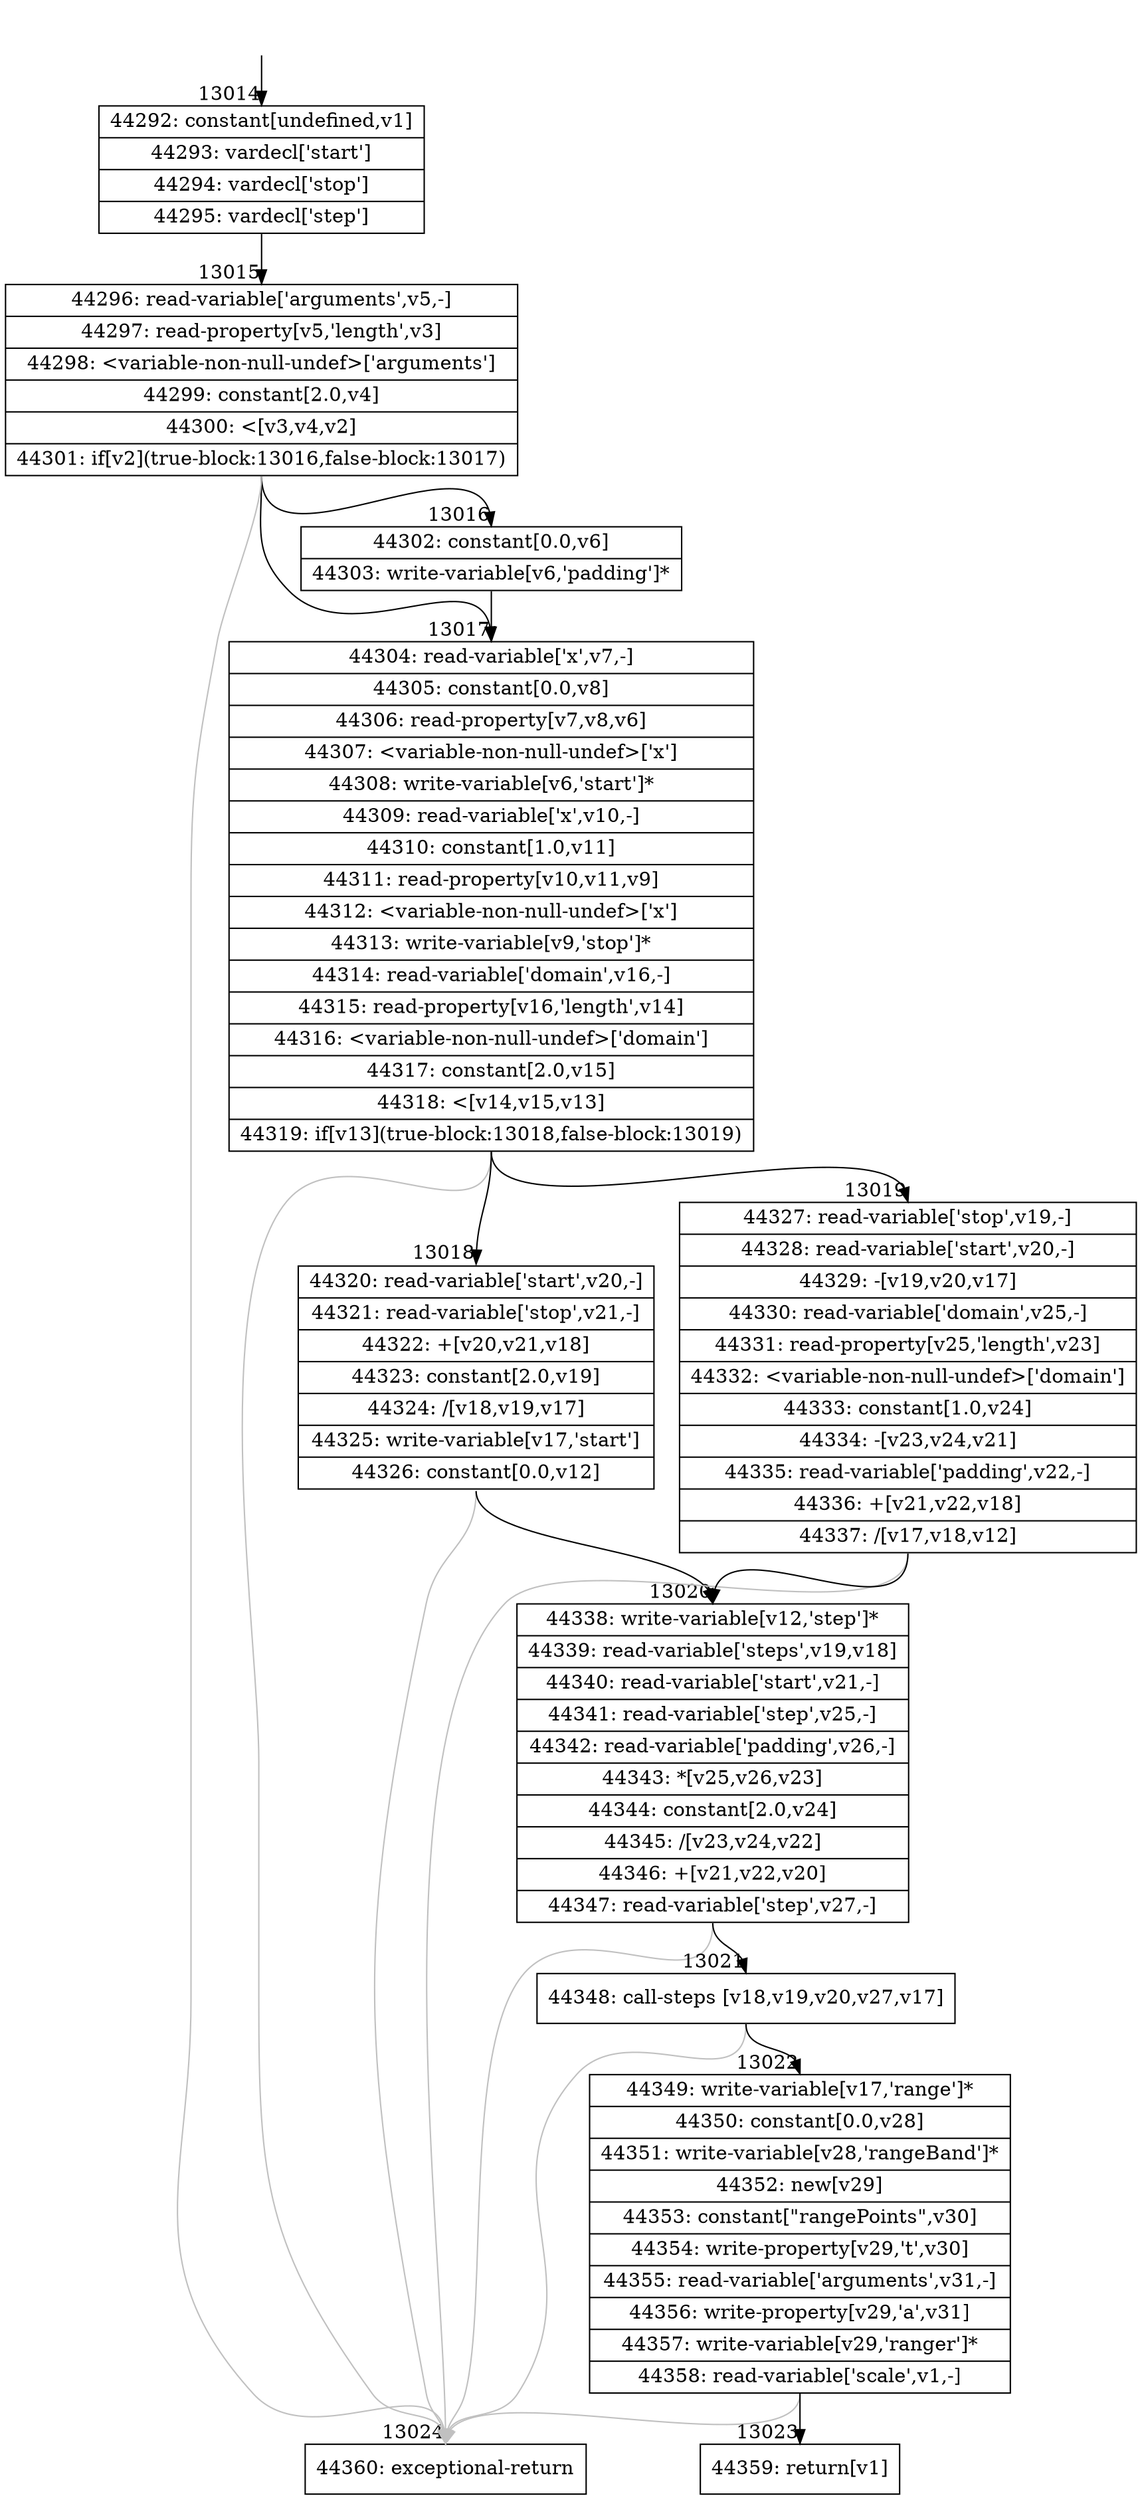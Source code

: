 digraph {
rankdir="TD"
BB_entry1207[shape=none,label=""];
BB_entry1207 -> BB13014 [tailport=s, headport=n, headlabel="    13014"]
BB13014 [shape=record label="{44292: constant[undefined,v1]|44293: vardecl['start']|44294: vardecl['stop']|44295: vardecl['step']}" ] 
BB13014 -> BB13015 [tailport=s, headport=n, headlabel="      13015"]
BB13015 [shape=record label="{44296: read-variable['arguments',v5,-]|44297: read-property[v5,'length',v3]|44298: \<variable-non-null-undef\>['arguments']|44299: constant[2.0,v4]|44300: \<[v3,v4,v2]|44301: if[v2](true-block:13016,false-block:13017)}" ] 
BB13015 -> BB13016 [tailport=s, headport=n, headlabel="      13016"]
BB13015 -> BB13017 [tailport=s, headport=n, headlabel="      13017"]
BB13015 -> BB13024 [tailport=s, headport=n, color=gray, headlabel="      13024"]
BB13016 [shape=record label="{44302: constant[0.0,v6]|44303: write-variable[v6,'padding']*}" ] 
BB13016 -> BB13017 [tailport=s, headport=n]
BB13017 [shape=record label="{44304: read-variable['x',v7,-]|44305: constant[0.0,v8]|44306: read-property[v7,v8,v6]|44307: \<variable-non-null-undef\>['x']|44308: write-variable[v6,'start']*|44309: read-variable['x',v10,-]|44310: constant[1.0,v11]|44311: read-property[v10,v11,v9]|44312: \<variable-non-null-undef\>['x']|44313: write-variable[v9,'stop']*|44314: read-variable['domain',v16,-]|44315: read-property[v16,'length',v14]|44316: \<variable-non-null-undef\>['domain']|44317: constant[2.0,v15]|44318: \<[v14,v15,v13]|44319: if[v13](true-block:13018,false-block:13019)}" ] 
BB13017 -> BB13018 [tailport=s, headport=n, headlabel="      13018"]
BB13017 -> BB13019 [tailport=s, headport=n, headlabel="      13019"]
BB13017 -> BB13024 [tailport=s, headport=n, color=gray]
BB13018 [shape=record label="{44320: read-variable['start',v20,-]|44321: read-variable['stop',v21,-]|44322: +[v20,v21,v18]|44323: constant[2.0,v19]|44324: /[v18,v19,v17]|44325: write-variable[v17,'start']|44326: constant[0.0,v12]}" ] 
BB13018 -> BB13020 [tailport=s, headport=n, headlabel="      13020"]
BB13018 -> BB13024 [tailport=s, headport=n, color=gray]
BB13019 [shape=record label="{44327: read-variable['stop',v19,-]|44328: read-variable['start',v20,-]|44329: -[v19,v20,v17]|44330: read-variable['domain',v25,-]|44331: read-property[v25,'length',v23]|44332: \<variable-non-null-undef\>['domain']|44333: constant[1.0,v24]|44334: -[v23,v24,v21]|44335: read-variable['padding',v22,-]|44336: +[v21,v22,v18]|44337: /[v17,v18,v12]}" ] 
BB13019 -> BB13020 [tailport=s, headport=n]
BB13019 -> BB13024 [tailport=s, headport=n, color=gray]
BB13020 [shape=record label="{44338: write-variable[v12,'step']*|44339: read-variable['steps',v19,v18]|44340: read-variable['start',v21,-]|44341: read-variable['step',v25,-]|44342: read-variable['padding',v26,-]|44343: *[v25,v26,v23]|44344: constant[2.0,v24]|44345: /[v23,v24,v22]|44346: +[v21,v22,v20]|44347: read-variable['step',v27,-]}" ] 
BB13020 -> BB13021 [tailport=s, headport=n, headlabel="      13021"]
BB13020 -> BB13024 [tailport=s, headport=n, color=gray]
BB13021 [shape=record label="{44348: call-steps [v18,v19,v20,v27,v17]}" ] 
BB13021 -> BB13022 [tailport=s, headport=n, headlabel="      13022"]
BB13021 -> BB13024 [tailport=s, headport=n, color=gray]
BB13022 [shape=record label="{44349: write-variable[v17,'range']*|44350: constant[0.0,v28]|44351: write-variable[v28,'rangeBand']*|44352: new[v29]|44353: constant[\"rangePoints\",v30]|44354: write-property[v29,'t',v30]|44355: read-variable['arguments',v31,-]|44356: write-property[v29,'a',v31]|44357: write-variable[v29,'ranger']*|44358: read-variable['scale',v1,-]}" ] 
BB13022 -> BB13023 [tailport=s, headport=n, headlabel="      13023"]
BB13022 -> BB13024 [tailport=s, headport=n, color=gray]
BB13023 [shape=record label="{44359: return[v1]}" ] 
BB13024 [shape=record label="{44360: exceptional-return}" ] 
//#$~ 7751
}
